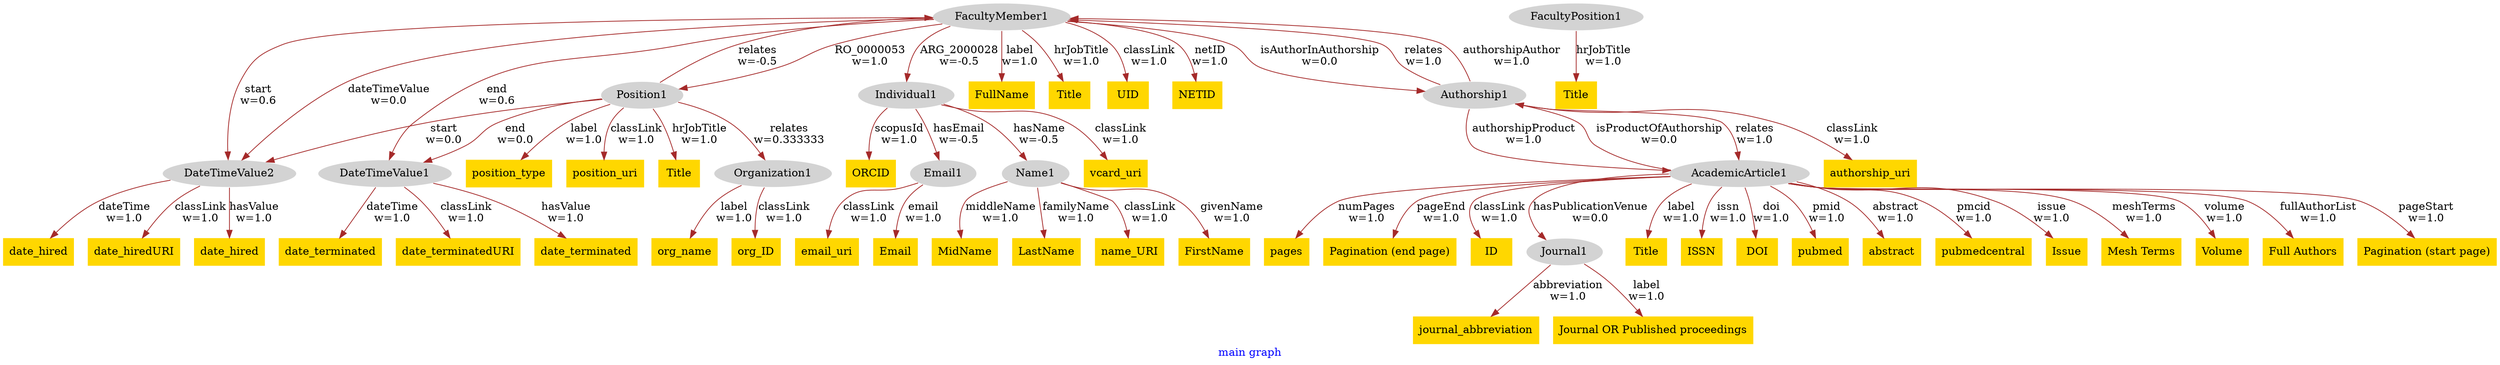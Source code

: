 digraph n0 {
fontcolor="blue"
remincross="true"
label="main graph"
n1[style="filled",color="white",fillcolor="lightgray",label="FacultyMember1"];
n2[style="filled",color="white",fillcolor="lightgray",label="DateTimeValue2"];
n3[style="filled",color="white",fillcolor="lightgray",label="DateTimeValue1"];
n4[style="filled",color="white",fillcolor="lightgray",label="Individual1"];
n5[style="filled",color="white",fillcolor="lightgray",label="Email1"];
n6[style="filled",color="white",fillcolor="lightgray",label="Name1"];
n7[shape="plaintext",style="filled",fillcolor="gold",label="FirstName"];
n8[shape="plaintext",style="filled",fillcolor="gold",label="FullName"];
n9[shape="plaintext",style="filled",fillcolor="gold",label="MidName"];
n10[shape="plaintext",style="filled",fillcolor="gold",label="LastName"];
n11[shape="plaintext",style="filled",fillcolor="gold",label="date_hired"];
n12[shape="plaintext",style="filled",fillcolor="gold",label="Email"];
n13[shape="plaintext",style="filled",fillcolor="gold",label="Title"];
n14[shape="plaintext",style="filled",fillcolor="gold",label="date_terminated"];
n15[shape="plaintext",style="filled",fillcolor="gold",label="date_hiredURI"];
n16[shape="plaintext",style="filled",fillcolor="gold",label="UID"];
n17[shape="plaintext",style="filled",fillcolor="gold",label="date_terminatedURI"];
n18[shape="plaintext",style="filled",fillcolor="gold",label="email_uri"];
n19[shape="plaintext",style="filled",fillcolor="gold",label="name_URI"];
n20[shape="plaintext",style="filled",fillcolor="gold",label="vcard_uri"];
n21[shape="plaintext",style="filled",fillcolor="gold",label="ORCID"];
n22[shape="plaintext",style="filled",fillcolor="gold",label="date_hired"];
n23[shape="plaintext",style="filled",fillcolor="gold",label="date_terminated"];
n24[style="filled",color="white",fillcolor="lightgray",label="FacultyPosition1"];
n25[shape="plaintext",style="filled",fillcolor="gold",label="Title"];
n26[style="filled",color="white",fillcolor="lightgray",label="Position1"];
n27[style="filled",color="white",fillcolor="lightgray",label="Organization1"];
n28[shape="plaintext",style="filled",fillcolor="gold",label="position_type"];
n29[shape="plaintext",style="filled",fillcolor="gold",label="org_ID"];
n30[shape="plaintext",style="filled",fillcolor="gold",label="position_uri"];
n31[shape="plaintext",style="filled",fillcolor="gold",label="org_name"];
n32[shape="plaintext",style="filled",fillcolor="gold",label="NETID"];
n33[shape="plaintext",style="filled",fillcolor="gold",label="Title"];
n34[style="filled",color="white",fillcolor="lightgray",label="AcademicArticle1"];
n35[style="filled",color="white",fillcolor="lightgray",label="Journal1"];
n36[style="filled",color="white",fillcolor="lightgray",label="Authorship1"];
n37[shape="plaintext",style="filled",fillcolor="gold",label="Title"];
n38[shape="plaintext",style="filled",fillcolor="gold",label="ISSN"];
n39[shape="plaintext",style="filled",fillcolor="gold",label="DOI"];
n40[shape="plaintext",style="filled",fillcolor="gold",label="journal_abbreviation"];
n41[shape="plaintext",style="filled",fillcolor="gold",label="pubmed"];
n42[shape="plaintext",style="filled",fillcolor="gold",label="authorship_uri"];
n43[shape="plaintext",style="filled",fillcolor="gold",label="Journal OR Published proceedings"];
n44[shape="plaintext",style="filled",fillcolor="gold",label="abstract"];
n45[shape="plaintext",style="filled",fillcolor="gold",label="pubmedcentral"];
n46[shape="plaintext",style="filled",fillcolor="gold",label="Issue"];
n47[shape="plaintext",style="filled",fillcolor="gold",label="Mesh Terms"];
n48[shape="plaintext",style="filled",fillcolor="gold",label="Volume"];
n49[shape="plaintext",style="filled",fillcolor="gold",label="Full Authors"];
n50[shape="plaintext",style="filled",fillcolor="gold",label="Pagination (start page)"];
n51[shape="plaintext",style="filled",fillcolor="gold",label="pages"];
n52[shape="plaintext",style="filled",fillcolor="gold",label="Pagination (end page)"];
n53[shape="plaintext",style="filled",fillcolor="gold",label="ID"];
n1 -> n2[color="brown",fontcolor="black",label="start\nw=0.6"]
n1 -> n3[color="brown",fontcolor="black",label="end\nw=0.6"]
n1 -> n4[color="brown",fontcolor="black",label="ARG_2000028\nw=-0.5"]
n4 -> n5[color="brown",fontcolor="black",label="hasEmail\nw=-0.5"]
n4 -> n6[color="brown",fontcolor="black",label="hasName\nw=-0.5"]
n6 -> n7[color="brown",fontcolor="black",label="givenName\nw=1.0"]
n1 -> n8[color="brown",fontcolor="black",label="label\nw=1.0"]
n6 -> n9[color="brown",fontcolor="black",label="middleName\nw=1.0"]
n6 -> n10[color="brown",fontcolor="black",label="familyName\nw=1.0"]
n2 -> n11[color="brown",fontcolor="black",label="dateTime\nw=1.0"]
n5 -> n12[color="brown",fontcolor="black",label="email\nw=1.0"]
n1 -> n13[color="brown",fontcolor="black",label="hrJobTitle\nw=1.0"]
n3 -> n14[color="brown",fontcolor="black",label="dateTime\nw=1.0"]
n2 -> n15[color="brown",fontcolor="black",label="classLink\nw=1.0"]
n1 -> n16[color="brown",fontcolor="black",label="classLink\nw=1.0"]
n3 -> n17[color="brown",fontcolor="black",label="classLink\nw=1.0"]
n5 -> n18[color="brown",fontcolor="black",label="classLink\nw=1.0"]
n6 -> n19[color="brown",fontcolor="black",label="classLink\nw=1.0"]
n4 -> n20[color="brown",fontcolor="black",label="classLink\nw=1.0"]
n4 -> n21[color="brown",fontcolor="black",label="scopusId\nw=1.0"]
n2 -> n22[color="brown",fontcolor="black",label="hasValue\nw=1.0"]
n3 -> n23[color="brown",fontcolor="black",label="hasValue\nw=1.0"]
n24 -> n25[color="brown",fontcolor="black",label="hrJobTitle\nw=1.0"]
n26 -> n1[color="brown",fontcolor="black",label="relates\nw=-0.5"]
n26 -> n27[color="brown",fontcolor="black",label="relates\nw=0.333333"]
n26 -> n28[color="brown",fontcolor="black",label="label\nw=1.0"]
n27 -> n29[color="brown",fontcolor="black",label="classLink\nw=1.0"]
n26 -> n30[color="brown",fontcolor="black",label="classLink\nw=1.0"]
n27 -> n31[color="brown",fontcolor="black",label="label\nw=1.0"]
n1 -> n32[color="brown",fontcolor="black",label="netID\nw=1.0"]
n26 -> n2[color="brown",fontcolor="black",label="start\nw=0.0"]
n26 -> n3[color="brown",fontcolor="black",label="end\nw=0.0"]
n26 -> n33[color="brown",fontcolor="black",label="hrJobTitle\nw=1.0"]
n1 -> n26[color="brown",fontcolor="black",label="RO_0000053\nw=1.0"]
n34 -> n35[color="brown",fontcolor="black",label="hasPublicationVenue\nw=0.0"]
n34 -> n36[color="brown",fontcolor="black",label="isProductOfAuthorship\nw=0.0"]
n36 -> n1[color="brown",fontcolor="black",label="relates\nw=1.0"]
n1 -> n2[color="brown",fontcolor="black",label="dateTimeValue\nw=0.0"]
n34 -> n37[color="brown",fontcolor="black",label="label\nw=1.0"]
n34 -> n38[color="brown",fontcolor="black",label="issn\nw=1.0"]
n34 -> n39[color="brown",fontcolor="black",label="doi\nw=1.0"]
n35 -> n40[color="brown",fontcolor="black",label="abbreviation\nw=1.0"]
n34 -> n41[color="brown",fontcolor="black",label="pmid\nw=1.0"]
n36 -> n42[color="brown",fontcolor="black",label="classLink\nw=1.0"]
n35 -> n43[color="brown",fontcolor="black",label="label\nw=1.0"]
n34 -> n44[color="brown",fontcolor="black",label="abstract\nw=1.0"]
n34 -> n45[color="brown",fontcolor="black",label="pmcid\nw=1.0"]
n34 -> n46[color="brown",fontcolor="black",label="issue\nw=1.0"]
n34 -> n47[color="brown",fontcolor="black",label="meshTerms\nw=1.0"]
n34 -> n48[color="brown",fontcolor="black",label="volume\nw=1.0"]
n34 -> n49[color="brown",fontcolor="black",label="fullAuthorList\nw=1.0"]
n34 -> n50[color="brown",fontcolor="black",label="pageStart\nw=1.0"]
n34 -> n51[color="brown",fontcolor="black",label="numPages\nw=1.0"]
n34 -> n52[color="brown",fontcolor="black",label="pageEnd\nw=1.0"]
n34 -> n53[color="brown",fontcolor="black",label="classLink\nw=1.0"]
n1 -> n36[color="brown",fontcolor="black",label="isAuthorInAuthorship\nw=0.0"]
n36 -> n34[color="brown",fontcolor="black",label="relates\nw=1.0"]
n36 -> n1[color="brown",fontcolor="black",label="authorshipAuthor\nw=1.0"]
n36 -> n34[color="brown",fontcolor="black",label="authorshipProduct\nw=1.0"]
}
